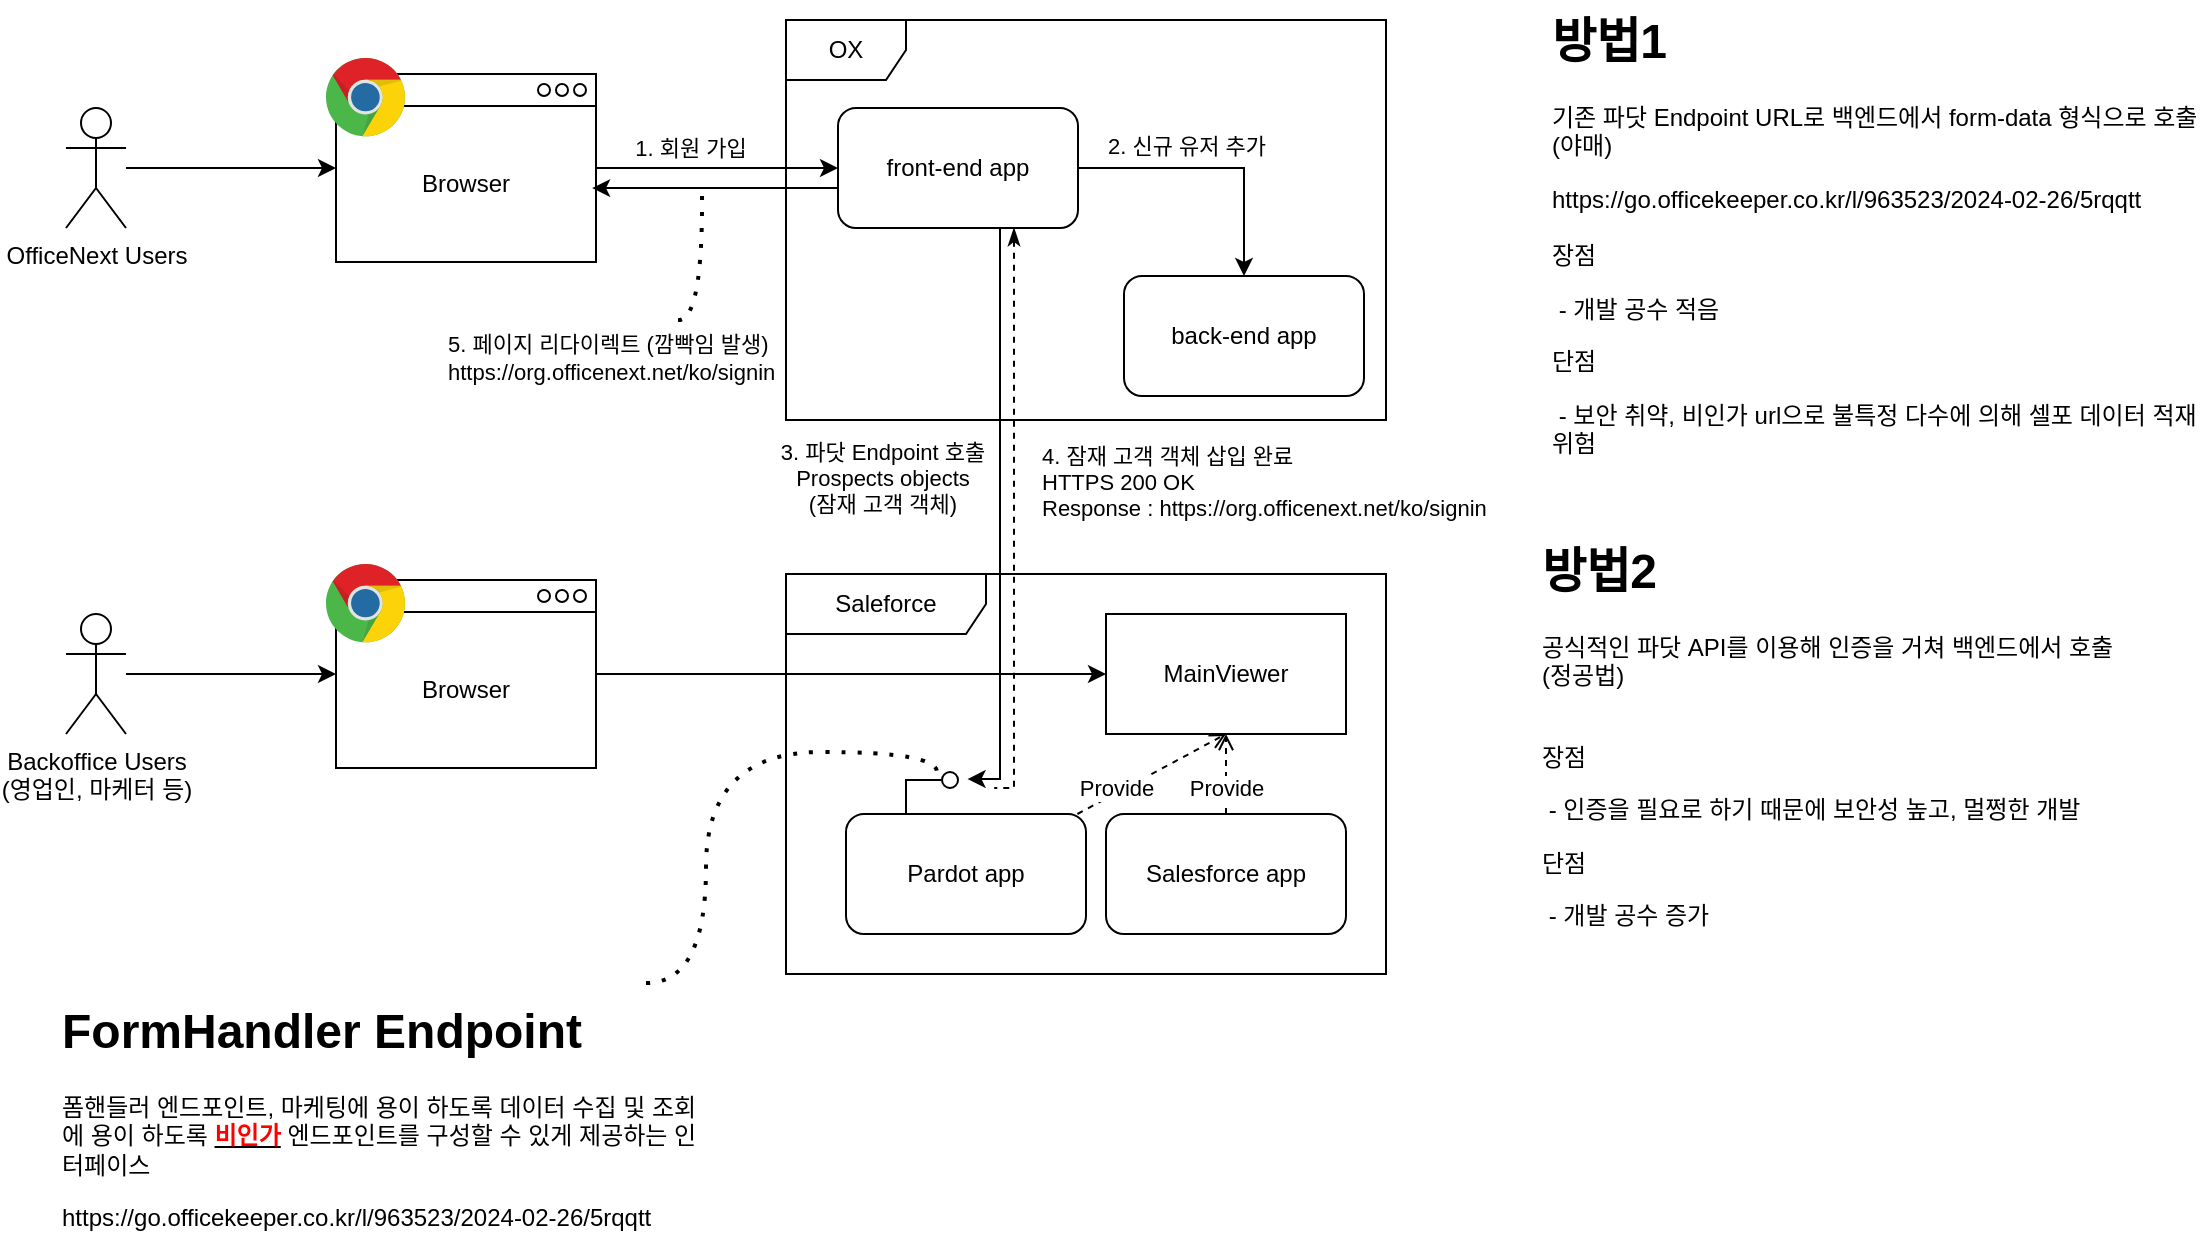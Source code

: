 <mxfile version="24.8.4">
  <diagram name="페이지-1" id="GOYrPaY_QbSEcktTGVvX">
    <mxGraphModel dx="1307" dy="862" grid="0" gridSize="10" guides="1" tooltips="1" connect="1" arrows="1" fold="1" page="1" pageScale="1" pageWidth="1600" pageHeight="1400" math="0" shadow="0">
      <root>
        <mxCell id="0" />
        <mxCell id="1" parent="0" />
        <mxCell id="rsjg-_d3t-QEi8Iie9K--50" style="edgeStyle=orthogonalEdgeStyle;rounded=0;orthogonalLoop=1;jettySize=auto;html=1;entryX=-0.596;entryY=0.441;entryDx=0;entryDy=0;entryPerimeter=0;exitX=0.75;exitY=1;exitDx=0;exitDy=0;" edge="1" parent="1" source="rsjg-_d3t-QEi8Iie9K--1" target="rsjg-_d3t-QEi8Iie9K--79">
          <mxGeometry relative="1" as="geometry">
            <Array as="points">
              <mxPoint x="707" y="404" />
              <mxPoint x="707" y="679" />
            </Array>
          </mxGeometry>
        </mxCell>
        <mxCell id="rsjg-_d3t-QEi8Iie9K--76" value="4. 잠재 고객 객체 삽입 완료&lt;br&gt;HTTPS 200 OK&lt;br&gt;Response : https://org.officenext.net/ko/signin" style="edgeLabel;html=1;align=left;verticalAlign=middle;resizable=0;points=[];" vertex="1" connectable="0" parent="rsjg-_d3t-QEi8Iie9K--50">
          <mxGeometry x="-0.251" relative="1" as="geometry">
            <mxPoint x="19" y="23" as="offset" />
          </mxGeometry>
        </mxCell>
        <mxCell id="rsjg-_d3t-QEi8Iie9K--91" style="edgeStyle=orthogonalEdgeStyle;rounded=0;orthogonalLoop=1;jettySize=auto;html=1;entryX=0.5;entryY=0;entryDx=0;entryDy=0;" edge="1" parent="1" source="rsjg-_d3t-QEi8Iie9K--1" target="rsjg-_d3t-QEi8Iie9K--90">
          <mxGeometry relative="1" as="geometry" />
        </mxCell>
        <mxCell id="rsjg-_d3t-QEi8Iie9K--94" value="2. 신규 유저 추가" style="edgeLabel;html=1;align=center;verticalAlign=middle;resizable=0;points=[];" vertex="1" connectable="0" parent="rsjg-_d3t-QEi8Iie9K--91">
          <mxGeometry x="-0.535" y="1" relative="1" as="geometry">
            <mxPoint x="22" y="-10" as="offset" />
          </mxGeometry>
        </mxCell>
        <mxCell id="rsjg-_d3t-QEi8Iie9K--1" value="front-end app" style="rounded=1;whiteSpace=wrap;html=1;" vertex="1" parent="1">
          <mxGeometry x="626" y="344" width="120" height="60" as="geometry" />
        </mxCell>
        <mxCell id="rsjg-_d3t-QEi8Iie9K--2" value="S&lt;span style=&quot;background-color: initial;&quot;&gt;alesforce app&lt;/span&gt;" style="rounded=1;whiteSpace=wrap;html=1;" vertex="1" parent="1">
          <mxGeometry x="760" y="697" width="120" height="60" as="geometry" />
        </mxCell>
        <mxCell id="rsjg-_d3t-QEi8Iie9K--10" value="OX" style="shape=umlFrame;whiteSpace=wrap;html=1;pointerEvents=0;" vertex="1" parent="1">
          <mxGeometry x="600" y="300" width="300" height="200" as="geometry" />
        </mxCell>
        <mxCell id="rsjg-_d3t-QEi8Iie9K--11" value="Saleforce" style="shape=umlFrame;whiteSpace=wrap;html=1;pointerEvents=0;width=100;height=30;" vertex="1" parent="1">
          <mxGeometry x="600" y="577" width="300" height="200" as="geometry" />
        </mxCell>
        <mxCell id="rsjg-_d3t-QEi8Iie9K--12" value="Pardot app" style="rounded=1;whiteSpace=wrap;html=1;" vertex="1" parent="1">
          <mxGeometry x="630" y="697" width="120" height="60" as="geometry" />
        </mxCell>
        <mxCell id="rsjg-_d3t-QEi8Iie9K--17" value="MainViewer" style="rounded=1;whiteSpace=wrap;html=1;arcSize=0;" vertex="1" parent="1">
          <mxGeometry x="760" y="597" width="120" height="60" as="geometry" />
        </mxCell>
        <mxCell id="rsjg-_d3t-QEi8Iie9K--18" value="" style="endArrow=open;dashed=1;html=1;rounded=0;entryX=0.5;entryY=1;entryDx=0;entryDy=0;startArrow=none;startFill=0;endFill=0;" edge="1" parent="1" source="rsjg-_d3t-QEi8Iie9K--12" target="rsjg-_d3t-QEi8Iie9K--17">
          <mxGeometry width="50" height="50" relative="1" as="geometry">
            <mxPoint x="530" y="687" as="sourcePoint" />
            <mxPoint x="580" y="637" as="targetPoint" />
          </mxGeometry>
        </mxCell>
        <mxCell id="rsjg-_d3t-QEi8Iie9K--84" value="Provide" style="edgeLabel;html=1;align=center;verticalAlign=middle;resizable=0;points=[];" vertex="1" connectable="0" parent="rsjg-_d3t-QEi8Iie9K--18">
          <mxGeometry x="-0.22" y="-1" relative="1" as="geometry">
            <mxPoint x="-10" y="2" as="offset" />
          </mxGeometry>
        </mxCell>
        <mxCell id="rsjg-_d3t-QEi8Iie9K--19" value="" style="endArrow=open;dashed=1;html=1;rounded=0;entryX=0.5;entryY=1;entryDx=0;entryDy=0;startArrow=none;startFill=0;endFill=0;" edge="1" parent="1" source="rsjg-_d3t-QEi8Iie9K--2" target="rsjg-_d3t-QEi8Iie9K--17">
          <mxGeometry width="50" height="50" relative="1" as="geometry">
            <mxPoint x="730" y="587" as="sourcePoint" />
            <mxPoint x="730" y="567" as="targetPoint" />
          </mxGeometry>
        </mxCell>
        <mxCell id="rsjg-_d3t-QEi8Iie9K--85" value="Provide" style="edgeLabel;html=1;align=center;verticalAlign=middle;resizable=0;points=[];" vertex="1" connectable="0" parent="rsjg-_d3t-QEi8Iie9K--19">
          <mxGeometry x="-0.093" y="2" relative="1" as="geometry">
            <mxPoint x="2" y="5" as="offset" />
          </mxGeometry>
        </mxCell>
        <mxCell id="rsjg-_d3t-QEi8Iie9K--45" value="" style="group" vertex="1" connectable="0" parent="1">
          <mxGeometry x="370" y="319" width="140" height="110" as="geometry" />
        </mxCell>
        <mxCell id="rsjg-_d3t-QEi8Iie9K--37" value="&lt;div&gt;&lt;br&gt;&lt;/div&gt;Browser" style="rounded=0;whiteSpace=wrap;html=1;" vertex="1" parent="rsjg-_d3t-QEi8Iie9K--45">
          <mxGeometry x="5" y="8" width="130" height="94" as="geometry" />
        </mxCell>
        <mxCell id="rsjg-_d3t-QEi8Iie9K--38" value="" style="endArrow=none;html=1;rounded=0;entryX=0.996;entryY=0.17;entryDx=0;entryDy=0;entryPerimeter=0;exitX=0.004;exitY=0.17;exitDx=0;exitDy=0;exitPerimeter=0;" edge="1" parent="rsjg-_d3t-QEi8Iie9K--45" source="rsjg-_d3t-QEi8Iie9K--37" target="rsjg-_d3t-QEi8Iie9K--37">
          <mxGeometry width="50" height="50" relative="1" as="geometry">
            <mxPoint x="230" y="66" as="sourcePoint" />
            <mxPoint x="280" y="-34" as="targetPoint" />
          </mxGeometry>
        </mxCell>
        <mxCell id="rsjg-_d3t-QEi8Iie9K--36" value="" style="dashed=0;outlineConnect=0;html=1;align=center;labelPosition=center;verticalLabelPosition=bottom;verticalAlign=top;shape=mxgraph.weblogos.chrome" vertex="1" parent="rsjg-_d3t-QEi8Iie9K--45">
          <mxGeometry width="40" height="40" as="geometry" />
        </mxCell>
        <mxCell id="rsjg-_d3t-QEi8Iie9K--39" value="" style="ellipse;whiteSpace=wrap;html=1;aspect=fixed;" vertex="1" parent="rsjg-_d3t-QEi8Iie9K--45">
          <mxGeometry x="106" y="13" width="6" height="6" as="geometry" />
        </mxCell>
        <mxCell id="rsjg-_d3t-QEi8Iie9K--43" value="" style="ellipse;whiteSpace=wrap;html=1;aspect=fixed;" vertex="1" parent="rsjg-_d3t-QEi8Iie9K--45">
          <mxGeometry x="115" y="13" width="6" height="6" as="geometry" />
        </mxCell>
        <mxCell id="rsjg-_d3t-QEi8Iie9K--44" value="" style="ellipse;whiteSpace=wrap;html=1;aspect=fixed;" vertex="1" parent="rsjg-_d3t-QEi8Iie9K--45">
          <mxGeometry x="124" y="13" width="6" height="6" as="geometry" />
        </mxCell>
        <mxCell id="rsjg-_d3t-QEi8Iie9K--65" style="edgeStyle=orthogonalEdgeStyle;rounded=0;orthogonalLoop=1;jettySize=auto;html=1;entryX=0;entryY=0.5;entryDx=0;entryDy=0;" edge="1" parent="1" source="rsjg-_d3t-QEi8Iie9K--49" target="rsjg-_d3t-QEi8Iie9K--37">
          <mxGeometry relative="1" as="geometry" />
        </mxCell>
        <mxCell id="rsjg-_d3t-QEi8Iie9K--49" value="OfficeNext Users" style="shape=umlActor;verticalLabelPosition=bottom;verticalAlign=top;html=1;outlineConnect=0;" vertex="1" parent="1">
          <mxGeometry x="240" y="344" width="30" height="60" as="geometry" />
        </mxCell>
        <mxCell id="rsjg-_d3t-QEi8Iie9K--64" style="edgeStyle=orthogonalEdgeStyle;rounded=0;orthogonalLoop=1;jettySize=auto;html=1;" edge="1" parent="1" source="rsjg-_d3t-QEi8Iie9K--37" target="rsjg-_d3t-QEi8Iie9K--1">
          <mxGeometry relative="1" as="geometry" />
        </mxCell>
        <mxCell id="rsjg-_d3t-QEi8Iie9K--89" value="1. 회원 가입" style="edgeLabel;html=1;align=center;verticalAlign=middle;resizable=0;points=[];" vertex="1" connectable="0" parent="rsjg-_d3t-QEi8Iie9K--64">
          <mxGeometry x="-0.451" y="-1" relative="1" as="geometry">
            <mxPoint x="14" y="-11" as="offset" />
          </mxGeometry>
        </mxCell>
        <mxCell id="rsjg-_d3t-QEi8Iie9K--66" value="" style="group" vertex="1" connectable="0" parent="1">
          <mxGeometry x="370" y="572" width="140" height="110" as="geometry" />
        </mxCell>
        <mxCell id="rsjg-_d3t-QEi8Iie9K--67" value="&lt;div&gt;&lt;br&gt;&lt;/div&gt;Browser" style="rounded=0;whiteSpace=wrap;html=1;" vertex="1" parent="rsjg-_d3t-QEi8Iie9K--66">
          <mxGeometry x="5" y="8" width="130" height="94" as="geometry" />
        </mxCell>
        <mxCell id="rsjg-_d3t-QEi8Iie9K--68" value="" style="endArrow=none;html=1;rounded=0;entryX=0.996;entryY=0.17;entryDx=0;entryDy=0;entryPerimeter=0;exitX=0.004;exitY=0.17;exitDx=0;exitDy=0;exitPerimeter=0;" edge="1" parent="rsjg-_d3t-QEi8Iie9K--66" source="rsjg-_d3t-QEi8Iie9K--67" target="rsjg-_d3t-QEi8Iie9K--67">
          <mxGeometry width="50" height="50" relative="1" as="geometry">
            <mxPoint x="230" y="66" as="sourcePoint" />
            <mxPoint x="280" y="-34" as="targetPoint" />
          </mxGeometry>
        </mxCell>
        <mxCell id="rsjg-_d3t-QEi8Iie9K--69" value="" style="dashed=0;outlineConnect=0;html=1;align=center;labelPosition=center;verticalLabelPosition=bottom;verticalAlign=top;shape=mxgraph.weblogos.chrome" vertex="1" parent="rsjg-_d3t-QEi8Iie9K--66">
          <mxGeometry width="40" height="40" as="geometry" />
        </mxCell>
        <mxCell id="rsjg-_d3t-QEi8Iie9K--70" value="" style="ellipse;whiteSpace=wrap;html=1;aspect=fixed;" vertex="1" parent="rsjg-_d3t-QEi8Iie9K--66">
          <mxGeometry x="106" y="13" width="6" height="6" as="geometry" />
        </mxCell>
        <mxCell id="rsjg-_d3t-QEi8Iie9K--71" value="" style="ellipse;whiteSpace=wrap;html=1;aspect=fixed;" vertex="1" parent="rsjg-_d3t-QEi8Iie9K--66">
          <mxGeometry x="115" y="13" width="6" height="6" as="geometry" />
        </mxCell>
        <mxCell id="rsjg-_d3t-QEi8Iie9K--72" value="" style="ellipse;whiteSpace=wrap;html=1;aspect=fixed;" vertex="1" parent="rsjg-_d3t-QEi8Iie9K--66">
          <mxGeometry x="124" y="13" width="6" height="6" as="geometry" />
        </mxCell>
        <mxCell id="rsjg-_d3t-QEi8Iie9K--73" style="edgeStyle=orthogonalEdgeStyle;rounded=0;orthogonalLoop=1;jettySize=auto;html=1;entryX=0;entryY=0.5;entryDx=0;entryDy=0;" edge="1" parent="1" source="rsjg-_d3t-QEi8Iie9K--74" target="rsjg-_d3t-QEi8Iie9K--67">
          <mxGeometry relative="1" as="geometry" />
        </mxCell>
        <mxCell id="rsjg-_d3t-QEi8Iie9K--74" value="Backoffice Users&lt;br&gt;(영업인, 마케터 등)" style="shape=umlActor;verticalLabelPosition=bottom;verticalAlign=top;html=1;outlineConnect=0;" vertex="1" parent="1">
          <mxGeometry x="240" y="597" width="30" height="60" as="geometry" />
        </mxCell>
        <mxCell id="rsjg-_d3t-QEi8Iie9K--75" style="edgeStyle=orthogonalEdgeStyle;rounded=0;orthogonalLoop=1;jettySize=auto;html=1;" edge="1" parent="1" source="rsjg-_d3t-QEi8Iie9K--67" target="rsjg-_d3t-QEi8Iie9K--17">
          <mxGeometry relative="1" as="geometry" />
        </mxCell>
        <mxCell id="rsjg-_d3t-QEi8Iie9K--78" value="" style="endArrow=none;html=1;rounded=0;align=center;verticalAlign=top;endFill=0;labelBackgroundColor=none;endSize=2;exitX=0.25;exitY=0;exitDx=0;exitDy=0;entryX=1.042;entryY=0.497;entryDx=0;entryDy=0;entryPerimeter=0;" edge="1" source="rsjg-_d3t-QEi8Iie9K--12" target="rsjg-_d3t-QEi8Iie9K--79" parent="1">
          <mxGeometry relative="1" as="geometry">
            <mxPoint x="520" y="543" as="sourcePoint" />
            <Array as="points">
              <mxPoint x="660" y="680" />
            </Array>
          </mxGeometry>
        </mxCell>
        <mxCell id="rsjg-_d3t-QEi8Iie9K--79" value="" style="ellipse;html=1;fontSize=11;align=center;fillColor=none;points=[];aspect=fixed;resizable=0;verticalAlign=bottom;labelPosition=center;verticalLabelPosition=top;flipH=1;" vertex="1" parent="1">
          <mxGeometry x="678" y="676" width="8" height="8" as="geometry" />
        </mxCell>
        <mxCell id="rsjg-_d3t-QEi8Iie9K--82" value="" style="endArrow=none;dashed=1;html=1;dashPattern=1 3;strokeWidth=2;rounded=0;edgeStyle=orthogonalEdgeStyle;curved=1;entryX=1.316;entryY=0;entryDx=0;entryDy=0;entryPerimeter=0;" edge="1" parent="1" target="rsjg-_d3t-QEi8Iie9K--79">
          <mxGeometry width="50" height="50" relative="1" as="geometry">
            <mxPoint x="530" y="781.529" as="sourcePoint" />
            <mxPoint x="560" y="680" as="targetPoint" />
            <Array as="points">
              <mxPoint x="560" y="782" />
              <mxPoint x="560" y="666" />
              <mxPoint x="675" y="666" />
            </Array>
          </mxGeometry>
        </mxCell>
        <mxCell id="rsjg-_d3t-QEi8Iie9K--83" value="&lt;h1 style=&quot;margin-top: 0px;&quot;&gt;FormHandler Endpoint&lt;/h1&gt;&lt;p&gt;폼핸들러 엔드포인트, 마케팅에 용이 하도록 데이터 수집 및 조회에 용이 하도록 &lt;b&gt;&lt;u&gt;&lt;font color=&quot;#ff0000&quot;&gt;비인가&lt;/font&gt;&lt;/u&gt;&lt;/b&gt; 엔드포인트를 구성할 수 있게 제공하는 인터페이스&lt;/p&gt;&lt;p&gt;&lt;span style=&quot;background-color: initial;&quot;&gt;https://go.officekeeper.co.kr/l/963523/2024-02-26/5rqqtt&lt;/span&gt;&lt;/p&gt;" style="text;html=1;whiteSpace=wrap;overflow=hidden;rounded=0;" vertex="1" parent="1">
          <mxGeometry x="236" y="785" width="330" height="120" as="geometry" />
        </mxCell>
        <mxCell id="rsjg-_d3t-QEi8Iie9K--90" value="back-end app" style="rounded=1;whiteSpace=wrap;html=1;" vertex="1" parent="1">
          <mxGeometry x="769" y="428" width="120" height="60" as="geometry" />
        </mxCell>
        <mxCell id="rsjg-_d3t-QEi8Iie9K--92" style="edgeStyle=orthogonalEdgeStyle;rounded=0;orthogonalLoop=1;jettySize=auto;html=1;startArrow=classicThin;startFill=1;endArrow=none;endFill=0;entryX=0.377;entryY=0.53;entryDx=0;entryDy=0;entryPerimeter=0;dashed=1;" edge="1" parent="1" source="rsjg-_d3t-QEi8Iie9K--1">
          <mxGeometry relative="1" as="geometry">
            <mxPoint x="707.0" y="405" as="sourcePoint" />
            <mxPoint x="704.1" y="684" as="targetPoint" />
            <Array as="points">
              <mxPoint x="714" y="684" />
            </Array>
          </mxGeometry>
        </mxCell>
        <mxCell id="rsjg-_d3t-QEi8Iie9K--93" value="3. 파닷 Endpoint 호출&lt;br&gt;Prospects objects&lt;div&gt;(잠재 고객 객체)&lt;/div&gt;" style="edgeLabel;html=1;align=center;verticalAlign=middle;resizable=0;points=[];" vertex="1" connectable="0" parent="rsjg-_d3t-QEi8Iie9K--92">
          <mxGeometry x="-0.251" relative="1" as="geometry">
            <mxPoint x="-66" y="16" as="offset" />
          </mxGeometry>
        </mxCell>
        <mxCell id="rsjg-_d3t-QEi8Iie9K--96" style="edgeStyle=orthogonalEdgeStyle;rounded=0;orthogonalLoop=1;jettySize=auto;html=1;entryX=0.985;entryY=0.607;entryDx=0;entryDy=0;entryPerimeter=0;" edge="1" parent="1" source="rsjg-_d3t-QEi8Iie9K--1" target="rsjg-_d3t-QEi8Iie9K--37">
          <mxGeometry relative="1" as="geometry">
            <Array as="points">
              <mxPoint x="595" y="384" />
              <mxPoint x="595" y="384" />
            </Array>
          </mxGeometry>
        </mxCell>
        <mxCell id="rsjg-_d3t-QEi8Iie9K--98" value="5. 페이지 리다이렉트 (깜빡임 발생)&lt;br&gt;https://org.officenext.net/ko/signin" style="edgeLabel;html=1;align=left;verticalAlign=middle;resizable=0;points=[];" vertex="1" connectable="0" parent="rsjg-_d3t-QEi8Iie9K--96">
          <mxGeometry x="0.321" y="-3" relative="1" as="geometry">
            <mxPoint x="-116" y="88" as="offset" />
          </mxGeometry>
        </mxCell>
        <mxCell id="rsjg-_d3t-QEi8Iie9K--101" value="" style="endArrow=none;dashed=1;html=1;dashPattern=1 3;strokeWidth=2;rounded=0;edgeStyle=orthogonalEdgeStyle;curved=1;" edge="1" parent="1">
          <mxGeometry width="50" height="50" relative="1" as="geometry">
            <mxPoint x="546" y="450" as="sourcePoint" />
            <mxPoint x="558" y="386" as="targetPoint" />
          </mxGeometry>
        </mxCell>
        <mxCell id="rsjg-_d3t-QEi8Iie9K--103" value="&lt;h1 style=&quot;margin-top: 0px;&quot;&gt;방법1&amp;nbsp;&lt;/h1&gt;&lt;p&gt;기존 파닷 Endpoint URL로 백엔드에서 form-data 형식으로 호출 (야매)&lt;/p&gt;&lt;p&gt;&lt;span style=&quot;background-color: initial;&quot;&gt;https://go.officekeeper.co.kr/l/963523/2024-02-26/5rqqtt&lt;br&gt;&lt;br&gt;장점&amp;nbsp;&lt;/span&gt;&lt;/p&gt;&lt;p&gt;&lt;span style=&quot;background-color: initial;&quot;&gt;&amp;nbsp;- 개발 공수 적음&lt;/span&gt;&lt;/p&gt;&lt;p&gt;&lt;span style=&quot;background-color: initial;&quot;&gt;단점&lt;/span&gt;&lt;/p&gt;&lt;p&gt;&amp;nbsp;- 보안 취약, 비인가 url으로 불특정 다수에 의해 셀포 데이터 적재 위험&lt;/p&gt;" style="text;html=1;whiteSpace=wrap;overflow=hidden;rounded=0;" vertex="1" parent="1">
          <mxGeometry x="981" y="290" width="330" height="230" as="geometry" />
        </mxCell>
        <mxCell id="rsjg-_d3t-QEi8Iie9K--105" value="&lt;h1 style=&quot;margin-top: 0px;&quot;&gt;방법2&lt;/h1&gt;&lt;p&gt;공식적인 파닷 API를 이용해 인증을 거쳐 백엔드에서 호출&lt;br&gt;(정공법)&lt;/p&gt;&lt;p&gt;&lt;span style=&quot;background-color: initial;&quot;&gt;&lt;br&gt;장점&amp;nbsp;&lt;/span&gt;&lt;/p&gt;&lt;p&gt;&lt;span style=&quot;background-color: initial;&quot;&gt;&amp;nbsp;- 인증을 필요로 하기 때문에 보안성 높고, 멀쩡한 개발&lt;/span&gt;&lt;/p&gt;&lt;p&gt;&lt;span style=&quot;background-color: initial;&quot;&gt;단점&lt;/span&gt;&lt;/p&gt;&lt;p&gt;&amp;nbsp;- 개발 공수 증가&lt;/p&gt;" style="text;html=1;whiteSpace=wrap;overflow=hidden;rounded=0;" vertex="1" parent="1">
          <mxGeometry x="976" y="555" width="330" height="230" as="geometry" />
        </mxCell>
      </root>
    </mxGraphModel>
  </diagram>
</mxfile>
